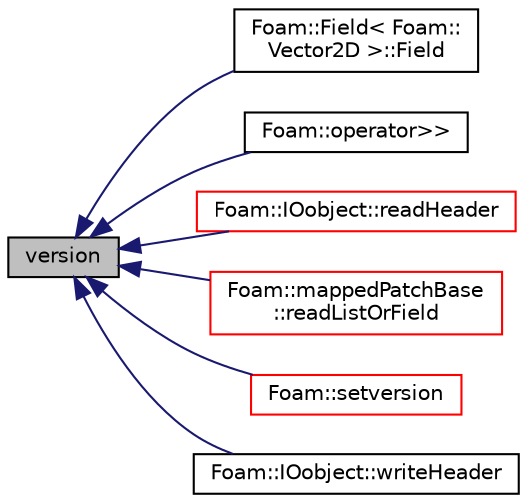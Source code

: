 digraph "version"
{
  bgcolor="transparent";
  edge [fontname="Helvetica",fontsize="10",labelfontname="Helvetica",labelfontsize="10"];
  node [fontname="Helvetica",fontsize="10",shape=record];
  rankdir="LR";
  Node32744 [label="version",height=0.2,width=0.4,color="black", fillcolor="grey75", style="filled", fontcolor="black"];
  Node32744 -> Node32745 [dir="back",color="midnightblue",fontsize="10",style="solid",fontname="Helvetica"];
  Node32745 [label="Foam::Field\< Foam::\lVector2D \>::Field",height=0.2,width=0.4,color="black",URL="$a27573.html#a7c7798a471c99613de775e23bbe76b8f",tooltip="Construct from a dictionary entry. "];
  Node32744 -> Node32746 [dir="back",color="midnightblue",fontsize="10",style="solid",fontname="Helvetica"];
  Node32746 [label="Foam::operator\>\>",height=0.2,width=0.4,color="black",URL="$a21851.html#a344c39133fb7fe328b95949dc30872f1"];
  Node32744 -> Node32747 [dir="back",color="midnightblue",fontsize="10",style="solid",fontname="Helvetica"];
  Node32747 [label="Foam::IOobject::readHeader",height=0.2,width=0.4,color="red",URL="$a27249.html#acc5353ca76293212d9dba8a82c0d9a44",tooltip="Read header. "];
  Node32744 -> Node33089 [dir="back",color="midnightblue",fontsize="10",style="solid",fontname="Helvetica"];
  Node33089 [label="Foam::mappedPatchBase\l::readListOrField",height=0.2,width=0.4,color="red",URL="$a26225.html#ab5e64ae976c301737f883167857ec318",tooltip="Helper to read field or non-uniform list from dictionary. "];
  Node32744 -> Node33129 [dir="back",color="midnightblue",fontsize="10",style="solid",fontname="Helvetica"];
  Node33129 [label="Foam::setversion",height=0.2,width=0.4,color="red",URL="$a21851.html#aa285bf2bba3269a4d547f8abbf4aa871"];
  Node32744 -> Node32751 [dir="back",color="midnightblue",fontsize="10",style="solid",fontname="Helvetica"];
  Node32751 [label="Foam::IOobject::writeHeader",height=0.2,width=0.4,color="black",URL="$a27249.html#a9ee0b27f25db9fc7ba06426c302f8a45",tooltip="Write header. Allow override of type. "];
}
